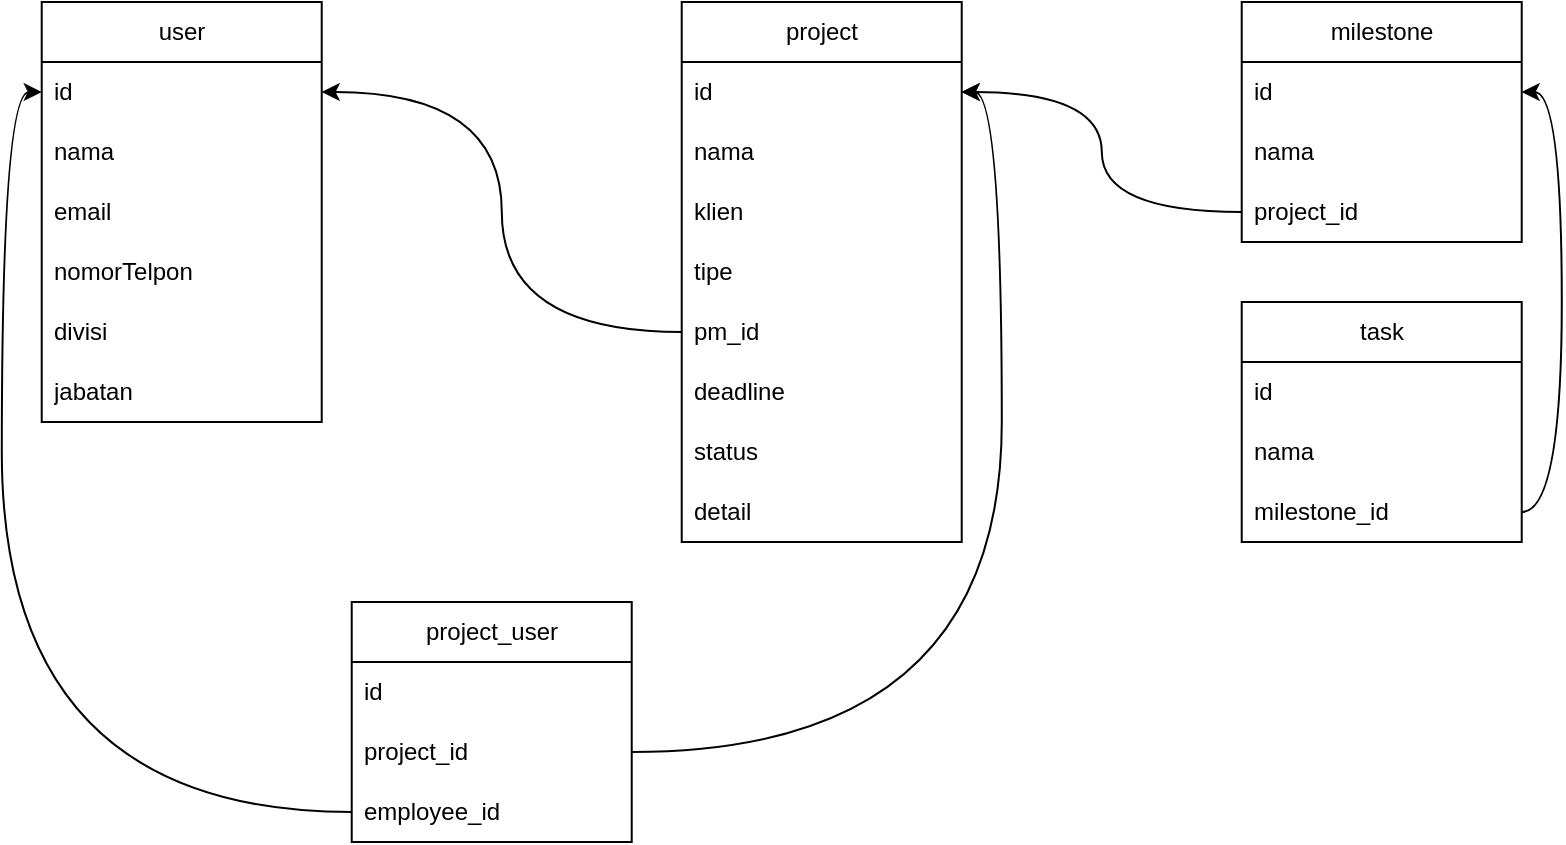 <mxfile version="20.8.22" type="device"><diagram name="Page-1" id="0NWVLSTXhFFUk-FZy3eq"><mxGraphModel dx="1446" dy="830" grid="1" gridSize="10" guides="1" tooltips="1" connect="1" arrows="1" fold="1" page="1" pageScale="1" pageWidth="850" pageHeight="1100" math="0" shadow="0"><root><mxCell id="0"/><mxCell id="1" parent="0"/><mxCell id="x1MCxvOlKRSfi7wRCdup-1" value="user" style="swimlane;fontStyle=0;childLayout=stackLayout;horizontal=1;startSize=30;horizontalStack=0;resizeParent=1;resizeParentMax=0;resizeLast=0;collapsible=1;marginBottom=0;whiteSpace=wrap;html=1;" vertex="1" parent="1"><mxGeometry x="54.86" y="80" width="140" height="210" as="geometry"/></mxCell><mxCell id="x1MCxvOlKRSfi7wRCdup-2" value="id" style="text;strokeColor=none;fillColor=none;align=left;verticalAlign=middle;spacingLeft=4;spacingRight=4;overflow=hidden;points=[[0,0.5],[1,0.5]];portConstraint=eastwest;rotatable=0;whiteSpace=wrap;html=1;" vertex="1" parent="x1MCxvOlKRSfi7wRCdup-1"><mxGeometry y="30" width="140" height="30" as="geometry"/></mxCell><mxCell id="x1MCxvOlKRSfi7wRCdup-3" value="nama" style="text;strokeColor=none;fillColor=none;align=left;verticalAlign=middle;spacingLeft=4;spacingRight=4;overflow=hidden;points=[[0,0.5],[1,0.5]];portConstraint=eastwest;rotatable=0;whiteSpace=wrap;html=1;" vertex="1" parent="x1MCxvOlKRSfi7wRCdup-1"><mxGeometry y="60" width="140" height="30" as="geometry"/></mxCell><mxCell id="x1MCxvOlKRSfi7wRCdup-4" value="email" style="text;strokeColor=none;fillColor=none;align=left;verticalAlign=middle;spacingLeft=4;spacingRight=4;overflow=hidden;points=[[0,0.5],[1,0.5]];portConstraint=eastwest;rotatable=0;whiteSpace=wrap;html=1;" vertex="1" parent="x1MCxvOlKRSfi7wRCdup-1"><mxGeometry y="90" width="140" height="30" as="geometry"/></mxCell><mxCell id="x1MCxvOlKRSfi7wRCdup-5" value="nomorTelpon" style="text;strokeColor=none;fillColor=none;align=left;verticalAlign=middle;spacingLeft=4;spacingRight=4;overflow=hidden;points=[[0,0.5],[1,0.5]];portConstraint=eastwest;rotatable=0;whiteSpace=wrap;html=1;" vertex="1" parent="x1MCxvOlKRSfi7wRCdup-1"><mxGeometry y="120" width="140" height="30" as="geometry"/></mxCell><mxCell id="x1MCxvOlKRSfi7wRCdup-6" value="divisi" style="text;strokeColor=none;fillColor=none;align=left;verticalAlign=middle;spacingLeft=4;spacingRight=4;overflow=hidden;points=[[0,0.5],[1,0.5]];portConstraint=eastwest;rotatable=0;whiteSpace=wrap;html=1;" vertex="1" parent="x1MCxvOlKRSfi7wRCdup-1"><mxGeometry y="150" width="140" height="30" as="geometry"/></mxCell><mxCell id="x1MCxvOlKRSfi7wRCdup-7" value="jabatan" style="text;strokeColor=none;fillColor=none;align=left;verticalAlign=middle;spacingLeft=4;spacingRight=4;overflow=hidden;points=[[0,0.5],[1,0.5]];portConstraint=eastwest;rotatable=0;whiteSpace=wrap;html=1;" vertex="1" parent="x1MCxvOlKRSfi7wRCdup-1"><mxGeometry y="180" width="140" height="30" as="geometry"/></mxCell><mxCell id="x1MCxvOlKRSfi7wRCdup-9" value="project" style="swimlane;fontStyle=0;childLayout=stackLayout;horizontal=1;startSize=30;horizontalStack=0;resizeParent=1;resizeParentMax=0;resizeLast=0;collapsible=1;marginBottom=0;whiteSpace=wrap;html=1;" vertex="1" parent="1"><mxGeometry x="374.86" y="80" width="140" height="270" as="geometry"/></mxCell><mxCell id="x1MCxvOlKRSfi7wRCdup-10" value="id" style="text;strokeColor=none;fillColor=none;align=left;verticalAlign=middle;spacingLeft=4;spacingRight=4;overflow=hidden;points=[[0,0.5],[1,0.5]];portConstraint=eastwest;rotatable=0;whiteSpace=wrap;html=1;" vertex="1" parent="x1MCxvOlKRSfi7wRCdup-9"><mxGeometry y="30" width="140" height="30" as="geometry"/></mxCell><mxCell id="x1MCxvOlKRSfi7wRCdup-11" value="nama" style="text;strokeColor=none;fillColor=none;align=left;verticalAlign=middle;spacingLeft=4;spacingRight=4;overflow=hidden;points=[[0,0.5],[1,0.5]];portConstraint=eastwest;rotatable=0;whiteSpace=wrap;html=1;" vertex="1" parent="x1MCxvOlKRSfi7wRCdup-9"><mxGeometry y="60" width="140" height="30" as="geometry"/></mxCell><mxCell id="x1MCxvOlKRSfi7wRCdup-12" value="klien" style="text;strokeColor=none;fillColor=none;align=left;verticalAlign=middle;spacingLeft=4;spacingRight=4;overflow=hidden;points=[[0,0.5],[1,0.5]];portConstraint=eastwest;rotatable=0;whiteSpace=wrap;html=1;" vertex="1" parent="x1MCxvOlKRSfi7wRCdup-9"><mxGeometry y="90" width="140" height="30" as="geometry"/></mxCell><mxCell id="x1MCxvOlKRSfi7wRCdup-13" value="tipe" style="text;strokeColor=none;fillColor=none;align=left;verticalAlign=middle;spacingLeft=4;spacingRight=4;overflow=hidden;points=[[0,0.5],[1,0.5]];portConstraint=eastwest;rotatable=0;whiteSpace=wrap;html=1;" vertex="1" parent="x1MCxvOlKRSfi7wRCdup-9"><mxGeometry y="120" width="140" height="30" as="geometry"/></mxCell><mxCell id="x1MCxvOlKRSfi7wRCdup-15" value="pm_id" style="text;strokeColor=none;fillColor=none;align=left;verticalAlign=middle;spacingLeft=4;spacingRight=4;overflow=hidden;points=[[0,0.5],[1,0.5]];portConstraint=eastwest;rotatable=0;whiteSpace=wrap;html=1;" vertex="1" parent="x1MCxvOlKRSfi7wRCdup-9"><mxGeometry y="150" width="140" height="30" as="geometry"/></mxCell><mxCell id="x1MCxvOlKRSfi7wRCdup-14" value="deadline" style="text;strokeColor=none;fillColor=none;align=left;verticalAlign=middle;spacingLeft=4;spacingRight=4;overflow=hidden;points=[[0,0.5],[1,0.5]];portConstraint=eastwest;rotatable=0;whiteSpace=wrap;html=1;" vertex="1" parent="x1MCxvOlKRSfi7wRCdup-9"><mxGeometry y="180" width="140" height="30" as="geometry"/></mxCell><mxCell id="x1MCxvOlKRSfi7wRCdup-16" value="status" style="text;strokeColor=none;fillColor=none;align=left;verticalAlign=middle;spacingLeft=4;spacingRight=4;overflow=hidden;points=[[0,0.5],[1,0.5]];portConstraint=eastwest;rotatable=0;whiteSpace=wrap;html=1;" vertex="1" parent="x1MCxvOlKRSfi7wRCdup-9"><mxGeometry y="210" width="140" height="30" as="geometry"/></mxCell><mxCell id="x1MCxvOlKRSfi7wRCdup-30" value="detail" style="text;strokeColor=none;fillColor=none;align=left;verticalAlign=middle;spacingLeft=4;spacingRight=4;overflow=hidden;points=[[0,0.5],[1,0.5]];portConstraint=eastwest;rotatable=0;whiteSpace=wrap;html=1;" vertex="1" parent="x1MCxvOlKRSfi7wRCdup-9"><mxGeometry y="240" width="140" height="30" as="geometry"/></mxCell><mxCell id="x1MCxvOlKRSfi7wRCdup-18" value="project_user" style="swimlane;fontStyle=0;childLayout=stackLayout;horizontal=1;startSize=30;horizontalStack=0;resizeParent=1;resizeParentMax=0;resizeLast=0;collapsible=1;marginBottom=0;whiteSpace=wrap;html=1;" vertex="1" parent="1"><mxGeometry x="209.86" y="380" width="140" height="120" as="geometry"/></mxCell><mxCell id="x1MCxvOlKRSfi7wRCdup-19" value="id" style="text;strokeColor=none;fillColor=none;align=left;verticalAlign=middle;spacingLeft=4;spacingRight=4;overflow=hidden;points=[[0,0.5],[1,0.5]];portConstraint=eastwest;rotatable=0;whiteSpace=wrap;html=1;" vertex="1" parent="x1MCxvOlKRSfi7wRCdup-18"><mxGeometry y="30" width="140" height="30" as="geometry"/></mxCell><mxCell id="x1MCxvOlKRSfi7wRCdup-20" value="project_id" style="text;strokeColor=none;fillColor=none;align=left;verticalAlign=middle;spacingLeft=4;spacingRight=4;overflow=hidden;points=[[0,0.5],[1,0.5]];portConstraint=eastwest;rotatable=0;whiteSpace=wrap;html=1;" vertex="1" parent="x1MCxvOlKRSfi7wRCdup-18"><mxGeometry y="60" width="140" height="30" as="geometry"/></mxCell><mxCell id="x1MCxvOlKRSfi7wRCdup-21" value="employee_id" style="text;strokeColor=none;fillColor=none;align=left;verticalAlign=middle;spacingLeft=4;spacingRight=4;overflow=hidden;points=[[0,0.5],[1,0.5]];portConstraint=eastwest;rotatable=0;whiteSpace=wrap;html=1;" vertex="1" parent="x1MCxvOlKRSfi7wRCdup-18"><mxGeometry y="90" width="140" height="30" as="geometry"/></mxCell><mxCell id="x1MCxvOlKRSfi7wRCdup-23" style="edgeStyle=orthogonalEdgeStyle;curved=1;rounded=0;orthogonalLoop=1;jettySize=auto;html=1;exitX=1;exitY=0.5;exitDx=0;exitDy=0;entryX=1;entryY=0.5;entryDx=0;entryDy=0;" edge="1" parent="1" source="x1MCxvOlKRSfi7wRCdup-20" target="x1MCxvOlKRSfi7wRCdup-10"><mxGeometry relative="1" as="geometry"/></mxCell><mxCell id="x1MCxvOlKRSfi7wRCdup-24" style="edgeStyle=orthogonalEdgeStyle;curved=1;rounded=0;orthogonalLoop=1;jettySize=auto;html=1;exitX=0;exitY=0.5;exitDx=0;exitDy=0;entryX=1;entryY=0.5;entryDx=0;entryDy=0;" edge="1" parent="1" source="x1MCxvOlKRSfi7wRCdup-15" target="x1MCxvOlKRSfi7wRCdup-2"><mxGeometry relative="1" as="geometry"/></mxCell><mxCell id="x1MCxvOlKRSfi7wRCdup-25" style="edgeStyle=orthogonalEdgeStyle;curved=1;rounded=0;orthogonalLoop=1;jettySize=auto;html=1;exitX=0;exitY=0.5;exitDx=0;exitDy=0;entryX=0;entryY=0.5;entryDx=0;entryDy=0;" edge="1" parent="1" source="x1MCxvOlKRSfi7wRCdup-21" target="x1MCxvOlKRSfi7wRCdup-2"><mxGeometry relative="1" as="geometry"/></mxCell><mxCell id="x1MCxvOlKRSfi7wRCdup-26" value="milestone" style="swimlane;fontStyle=0;childLayout=stackLayout;horizontal=1;startSize=30;horizontalStack=0;resizeParent=1;resizeParentMax=0;resizeLast=0;collapsible=1;marginBottom=0;whiteSpace=wrap;html=1;" vertex="1" parent="1"><mxGeometry x="654.86" y="80" width="140" height="120" as="geometry"/></mxCell><mxCell id="x1MCxvOlKRSfi7wRCdup-27" value="id" style="text;strokeColor=none;fillColor=none;align=left;verticalAlign=middle;spacingLeft=4;spacingRight=4;overflow=hidden;points=[[0,0.5],[1,0.5]];portConstraint=eastwest;rotatable=0;whiteSpace=wrap;html=1;" vertex="1" parent="x1MCxvOlKRSfi7wRCdup-26"><mxGeometry y="30" width="140" height="30" as="geometry"/></mxCell><mxCell id="x1MCxvOlKRSfi7wRCdup-28" value="nama" style="text;strokeColor=none;fillColor=none;align=left;verticalAlign=middle;spacingLeft=4;spacingRight=4;overflow=hidden;points=[[0,0.5],[1,0.5]];portConstraint=eastwest;rotatable=0;whiteSpace=wrap;html=1;" vertex="1" parent="x1MCxvOlKRSfi7wRCdup-26"><mxGeometry y="60" width="140" height="30" as="geometry"/></mxCell><mxCell id="x1MCxvOlKRSfi7wRCdup-29" value="project_id" style="text;strokeColor=none;fillColor=none;align=left;verticalAlign=middle;spacingLeft=4;spacingRight=4;overflow=hidden;points=[[0,0.5],[1,0.5]];portConstraint=eastwest;rotatable=0;whiteSpace=wrap;html=1;" vertex="1" parent="x1MCxvOlKRSfi7wRCdup-26"><mxGeometry y="90" width="140" height="30" as="geometry"/></mxCell><mxCell id="x1MCxvOlKRSfi7wRCdup-31" value="task" style="swimlane;fontStyle=0;childLayout=stackLayout;horizontal=1;startSize=30;horizontalStack=0;resizeParent=1;resizeParentMax=0;resizeLast=0;collapsible=1;marginBottom=0;whiteSpace=wrap;html=1;" vertex="1" parent="1"><mxGeometry x="654.86" y="230" width="140" height="120" as="geometry"/></mxCell><mxCell id="x1MCxvOlKRSfi7wRCdup-32" value="id" style="text;strokeColor=none;fillColor=none;align=left;verticalAlign=middle;spacingLeft=4;spacingRight=4;overflow=hidden;points=[[0,0.5],[1,0.5]];portConstraint=eastwest;rotatable=0;whiteSpace=wrap;html=1;" vertex="1" parent="x1MCxvOlKRSfi7wRCdup-31"><mxGeometry y="30" width="140" height="30" as="geometry"/></mxCell><mxCell id="x1MCxvOlKRSfi7wRCdup-33" value="nama" style="text;strokeColor=none;fillColor=none;align=left;verticalAlign=middle;spacingLeft=4;spacingRight=4;overflow=hidden;points=[[0,0.5],[1,0.5]];portConstraint=eastwest;rotatable=0;whiteSpace=wrap;html=1;" vertex="1" parent="x1MCxvOlKRSfi7wRCdup-31"><mxGeometry y="60" width="140" height="30" as="geometry"/></mxCell><mxCell id="x1MCxvOlKRSfi7wRCdup-34" value="milestone_id" style="text;strokeColor=none;fillColor=none;align=left;verticalAlign=middle;spacingLeft=4;spacingRight=4;overflow=hidden;points=[[0,0.5],[1,0.5]];portConstraint=eastwest;rotatable=0;whiteSpace=wrap;html=1;" vertex="1" parent="x1MCxvOlKRSfi7wRCdup-31"><mxGeometry y="90" width="140" height="30" as="geometry"/></mxCell><mxCell id="x1MCxvOlKRSfi7wRCdup-35" style="edgeStyle=orthogonalEdgeStyle;curved=1;rounded=0;orthogonalLoop=1;jettySize=auto;html=1;exitX=1;exitY=0.5;exitDx=0;exitDy=0;entryX=1;entryY=0.5;entryDx=0;entryDy=0;" edge="1" parent="1" source="x1MCxvOlKRSfi7wRCdup-34" target="x1MCxvOlKRSfi7wRCdup-27"><mxGeometry relative="1" as="geometry"/></mxCell><mxCell id="x1MCxvOlKRSfi7wRCdup-36" style="edgeStyle=orthogonalEdgeStyle;curved=1;rounded=0;orthogonalLoop=1;jettySize=auto;html=1;exitX=0;exitY=0.5;exitDx=0;exitDy=0;entryX=1;entryY=0.5;entryDx=0;entryDy=0;" edge="1" parent="1" source="x1MCxvOlKRSfi7wRCdup-29" target="x1MCxvOlKRSfi7wRCdup-10"><mxGeometry relative="1" as="geometry"/></mxCell></root></mxGraphModel></diagram></mxfile>